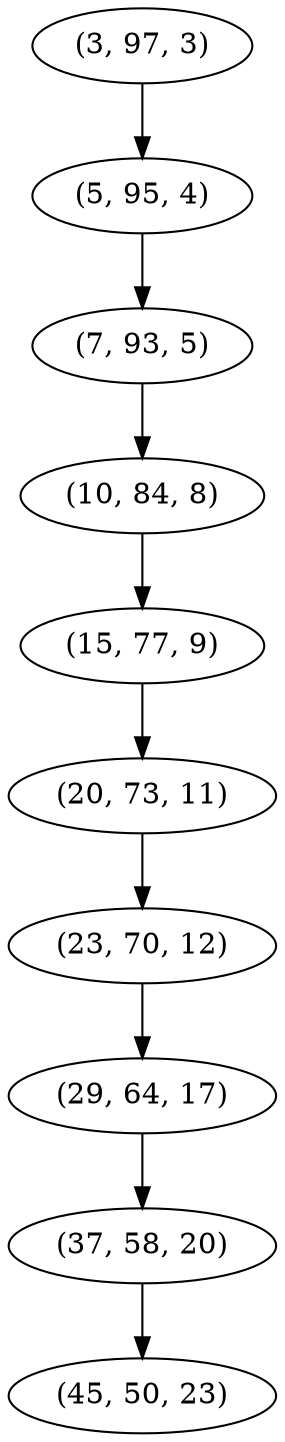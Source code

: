 digraph tree {
    "(3, 97, 3)";
    "(5, 95, 4)";
    "(7, 93, 5)";
    "(10, 84, 8)";
    "(15, 77, 9)";
    "(20, 73, 11)";
    "(23, 70, 12)";
    "(29, 64, 17)";
    "(37, 58, 20)";
    "(45, 50, 23)";
    "(3, 97, 3)" -> "(5, 95, 4)";
    "(5, 95, 4)" -> "(7, 93, 5)";
    "(7, 93, 5)" -> "(10, 84, 8)";
    "(10, 84, 8)" -> "(15, 77, 9)";
    "(15, 77, 9)" -> "(20, 73, 11)";
    "(20, 73, 11)" -> "(23, 70, 12)";
    "(23, 70, 12)" -> "(29, 64, 17)";
    "(29, 64, 17)" -> "(37, 58, 20)";
    "(37, 58, 20)" -> "(45, 50, 23)";
}
